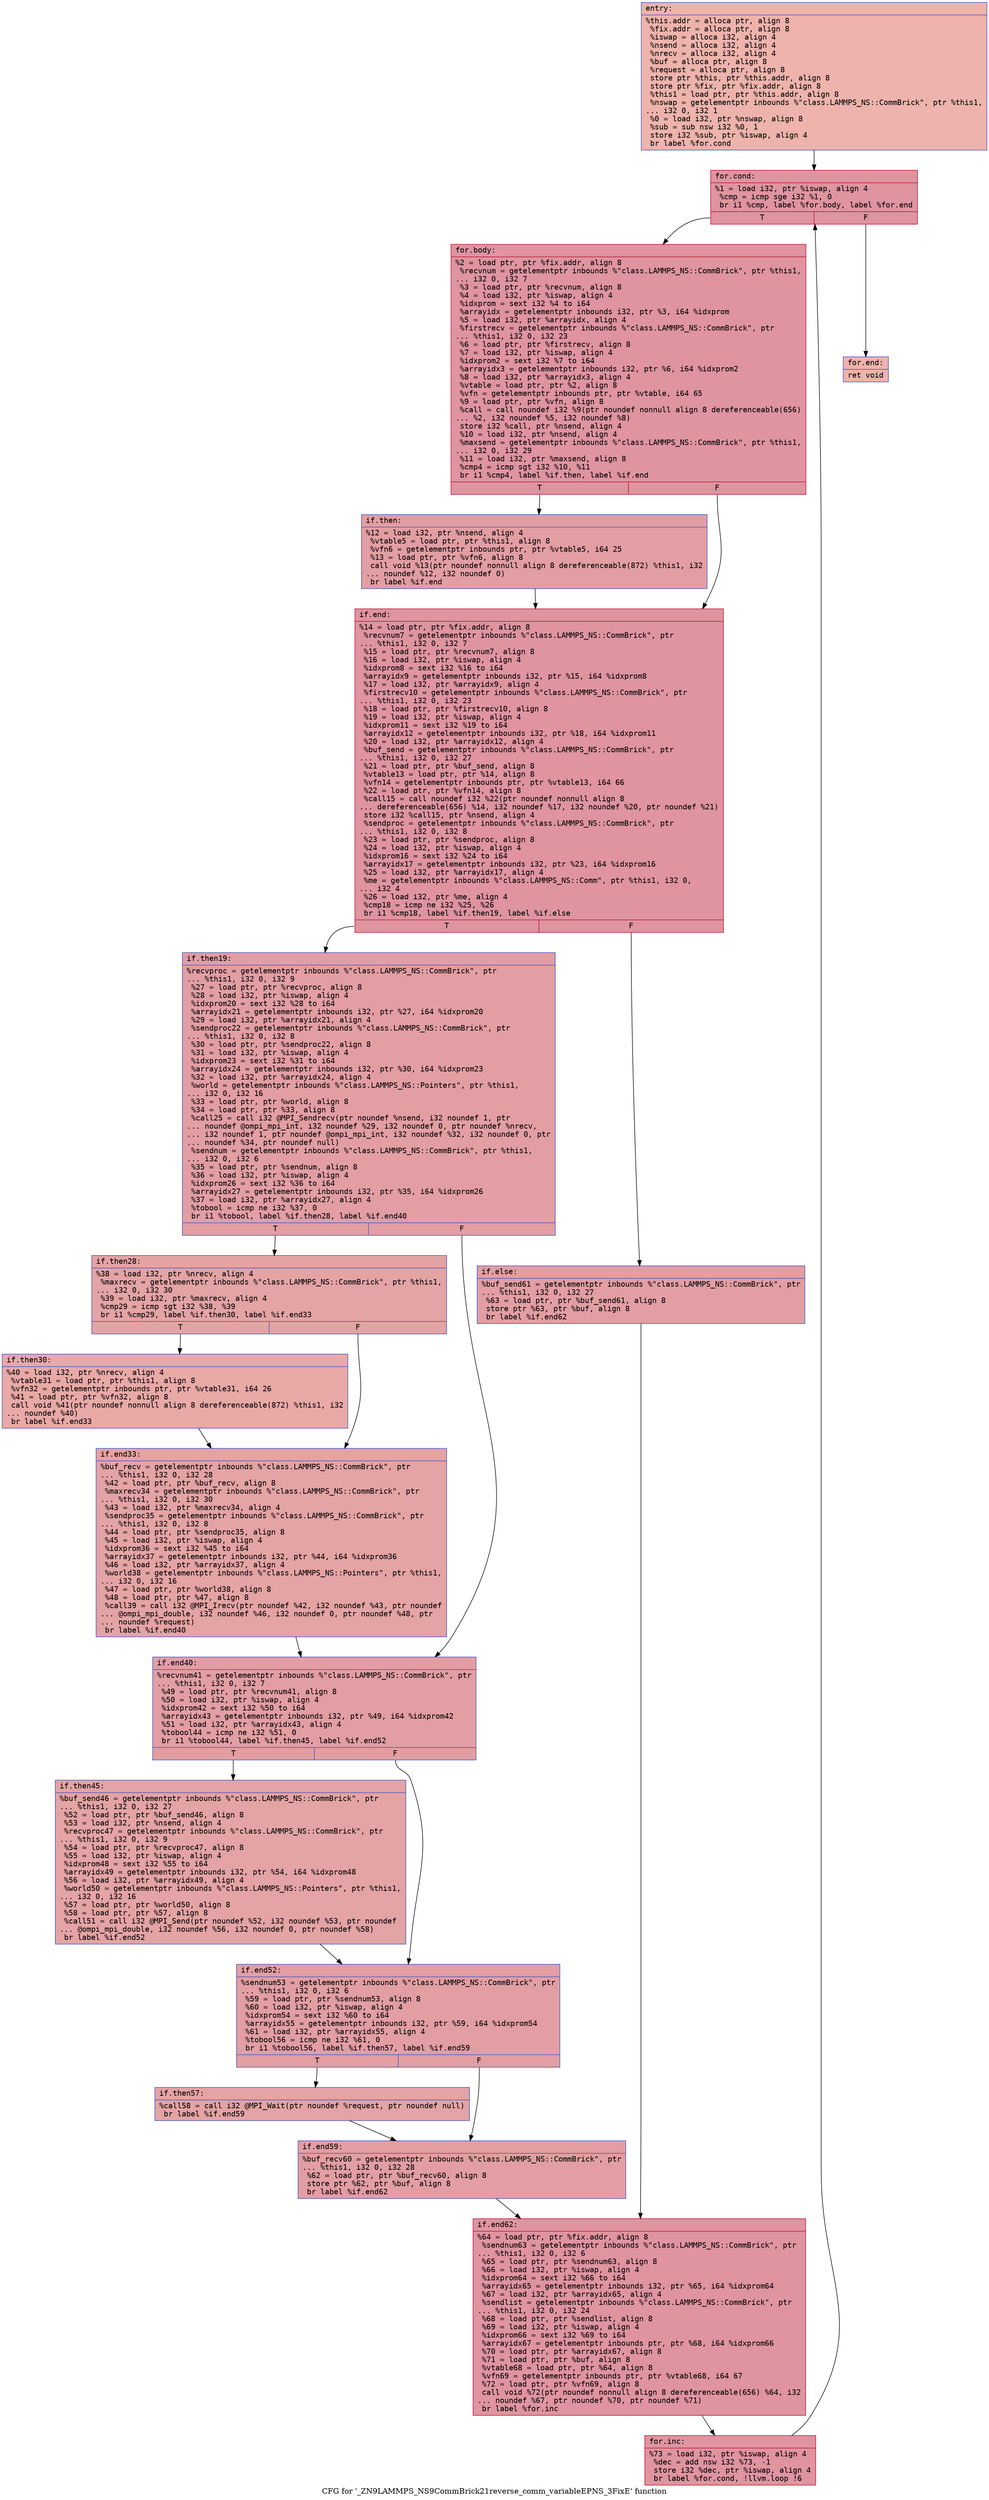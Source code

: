 digraph "CFG for '_ZN9LAMMPS_NS9CommBrick21reverse_comm_variableEPNS_3FixE' function" {
	label="CFG for '_ZN9LAMMPS_NS9CommBrick21reverse_comm_variableEPNS_3FixE' function";

	Node0x561fb30827e0 [shape=record,color="#3d50c3ff", style=filled, fillcolor="#d6524470" fontname="Courier",label="{entry:\l|  %this.addr = alloca ptr, align 8\l  %fix.addr = alloca ptr, align 8\l  %iswap = alloca i32, align 4\l  %nsend = alloca i32, align 4\l  %nrecv = alloca i32, align 4\l  %buf = alloca ptr, align 8\l  %request = alloca ptr, align 8\l  store ptr %this, ptr %this.addr, align 8\l  store ptr %fix, ptr %fix.addr, align 8\l  %this1 = load ptr, ptr %this.addr, align 8\l  %nswap = getelementptr inbounds %\"class.LAMMPS_NS::CommBrick\", ptr %this1,\l... i32 0, i32 1\l  %0 = load i32, ptr %nswap, align 8\l  %sub = sub nsw i32 %0, 1\l  store i32 %sub, ptr %iswap, align 4\l  br label %for.cond\l}"];
	Node0x561fb30827e0 -> Node0x561fb3084460[tooltip="entry -> for.cond\nProbability 100.00%" ];
	Node0x561fb3084460 [shape=record,color="#b70d28ff", style=filled, fillcolor="#b70d2870" fontname="Courier",label="{for.cond:\l|  %1 = load i32, ptr %iswap, align 4\l  %cmp = icmp sge i32 %1, 0\l  br i1 %cmp, label %for.body, label %for.end\l|{<s0>T|<s1>F}}"];
	Node0x561fb3084460:s0 -> Node0x561fb3084680[tooltip="for.cond -> for.body\nProbability 96.88%" ];
	Node0x561fb3084460:s1 -> Node0x561fb3084700[tooltip="for.cond -> for.end\nProbability 3.12%" ];
	Node0x561fb3084680 [shape=record,color="#b70d28ff", style=filled, fillcolor="#b70d2870" fontname="Courier",label="{for.body:\l|  %2 = load ptr, ptr %fix.addr, align 8\l  %recvnum = getelementptr inbounds %\"class.LAMMPS_NS::CommBrick\", ptr %this1,\l... i32 0, i32 7\l  %3 = load ptr, ptr %recvnum, align 8\l  %4 = load i32, ptr %iswap, align 4\l  %idxprom = sext i32 %4 to i64\l  %arrayidx = getelementptr inbounds i32, ptr %3, i64 %idxprom\l  %5 = load i32, ptr %arrayidx, align 4\l  %firstrecv = getelementptr inbounds %\"class.LAMMPS_NS::CommBrick\", ptr\l... %this1, i32 0, i32 23\l  %6 = load ptr, ptr %firstrecv, align 8\l  %7 = load i32, ptr %iswap, align 4\l  %idxprom2 = sext i32 %7 to i64\l  %arrayidx3 = getelementptr inbounds i32, ptr %6, i64 %idxprom2\l  %8 = load i32, ptr %arrayidx3, align 4\l  %vtable = load ptr, ptr %2, align 8\l  %vfn = getelementptr inbounds ptr, ptr %vtable, i64 65\l  %9 = load ptr, ptr %vfn, align 8\l  %call = call noundef i32 %9(ptr noundef nonnull align 8 dereferenceable(656)\l... %2, i32 noundef %5, i32 noundef %8)\l  store i32 %call, ptr %nsend, align 4\l  %10 = load i32, ptr %nsend, align 4\l  %maxsend = getelementptr inbounds %\"class.LAMMPS_NS::CommBrick\", ptr %this1,\l... i32 0, i32 29\l  %11 = load i32, ptr %maxsend, align 8\l  %cmp4 = icmp sgt i32 %10, %11\l  br i1 %cmp4, label %if.then, label %if.end\l|{<s0>T|<s1>F}}"];
	Node0x561fb3084680:s0 -> Node0x561fb30857e0[tooltip="for.body -> if.then\nProbability 50.00%" ];
	Node0x561fb3084680:s1 -> Node0x561fb3085830[tooltip="for.body -> if.end\nProbability 50.00%" ];
	Node0x561fb30857e0 [shape=record,color="#3d50c3ff", style=filled, fillcolor="#be242e70" fontname="Courier",label="{if.then:\l|  %12 = load i32, ptr %nsend, align 4\l  %vtable5 = load ptr, ptr %this1, align 8\l  %vfn6 = getelementptr inbounds ptr, ptr %vtable5, i64 25\l  %13 = load ptr, ptr %vfn6, align 8\l  call void %13(ptr noundef nonnull align 8 dereferenceable(872) %this1, i32\l... noundef %12, i32 noundef 0)\l  br label %if.end\l}"];
	Node0x561fb30857e0 -> Node0x561fb3085830[tooltip="if.then -> if.end\nProbability 100.00%" ];
	Node0x561fb3085830 [shape=record,color="#b70d28ff", style=filled, fillcolor="#b70d2870" fontname="Courier",label="{if.end:\l|  %14 = load ptr, ptr %fix.addr, align 8\l  %recvnum7 = getelementptr inbounds %\"class.LAMMPS_NS::CommBrick\", ptr\l... %this1, i32 0, i32 7\l  %15 = load ptr, ptr %recvnum7, align 8\l  %16 = load i32, ptr %iswap, align 4\l  %idxprom8 = sext i32 %16 to i64\l  %arrayidx9 = getelementptr inbounds i32, ptr %15, i64 %idxprom8\l  %17 = load i32, ptr %arrayidx9, align 4\l  %firstrecv10 = getelementptr inbounds %\"class.LAMMPS_NS::CommBrick\", ptr\l... %this1, i32 0, i32 23\l  %18 = load ptr, ptr %firstrecv10, align 8\l  %19 = load i32, ptr %iswap, align 4\l  %idxprom11 = sext i32 %19 to i64\l  %arrayidx12 = getelementptr inbounds i32, ptr %18, i64 %idxprom11\l  %20 = load i32, ptr %arrayidx12, align 4\l  %buf_send = getelementptr inbounds %\"class.LAMMPS_NS::CommBrick\", ptr\l... %this1, i32 0, i32 27\l  %21 = load ptr, ptr %buf_send, align 8\l  %vtable13 = load ptr, ptr %14, align 8\l  %vfn14 = getelementptr inbounds ptr, ptr %vtable13, i64 66\l  %22 = load ptr, ptr %vfn14, align 8\l  %call15 = call noundef i32 %22(ptr noundef nonnull align 8\l... dereferenceable(656) %14, i32 noundef %17, i32 noundef %20, ptr noundef %21)\l  store i32 %call15, ptr %nsend, align 4\l  %sendproc = getelementptr inbounds %\"class.LAMMPS_NS::CommBrick\", ptr\l... %this1, i32 0, i32 8\l  %23 = load ptr, ptr %sendproc, align 8\l  %24 = load i32, ptr %iswap, align 4\l  %idxprom16 = sext i32 %24 to i64\l  %arrayidx17 = getelementptr inbounds i32, ptr %23, i64 %idxprom16\l  %25 = load i32, ptr %arrayidx17, align 4\l  %me = getelementptr inbounds %\"class.LAMMPS_NS::Comm\", ptr %this1, i32 0,\l... i32 4\l  %26 = load i32, ptr %me, align 4\l  %cmp18 = icmp ne i32 %25, %26\l  br i1 %cmp18, label %if.then19, label %if.else\l|{<s0>T|<s1>F}}"];
	Node0x561fb3085830:s0 -> Node0x561fb3086fc0[tooltip="if.end -> if.then19\nProbability 50.00%" ];
	Node0x561fb3085830:s1 -> Node0x561fb3087040[tooltip="if.end -> if.else\nProbability 50.00%" ];
	Node0x561fb3086fc0 [shape=record,color="#3d50c3ff", style=filled, fillcolor="#be242e70" fontname="Courier",label="{if.then19:\l|  %recvproc = getelementptr inbounds %\"class.LAMMPS_NS::CommBrick\", ptr\l... %this1, i32 0, i32 9\l  %27 = load ptr, ptr %recvproc, align 8\l  %28 = load i32, ptr %iswap, align 4\l  %idxprom20 = sext i32 %28 to i64\l  %arrayidx21 = getelementptr inbounds i32, ptr %27, i64 %idxprom20\l  %29 = load i32, ptr %arrayidx21, align 4\l  %sendproc22 = getelementptr inbounds %\"class.LAMMPS_NS::CommBrick\", ptr\l... %this1, i32 0, i32 8\l  %30 = load ptr, ptr %sendproc22, align 8\l  %31 = load i32, ptr %iswap, align 4\l  %idxprom23 = sext i32 %31 to i64\l  %arrayidx24 = getelementptr inbounds i32, ptr %30, i64 %idxprom23\l  %32 = load i32, ptr %arrayidx24, align 4\l  %world = getelementptr inbounds %\"class.LAMMPS_NS::Pointers\", ptr %this1,\l... i32 0, i32 16\l  %33 = load ptr, ptr %world, align 8\l  %34 = load ptr, ptr %33, align 8\l  %call25 = call i32 @MPI_Sendrecv(ptr noundef %nsend, i32 noundef 1, ptr\l... noundef @ompi_mpi_int, i32 noundef %29, i32 noundef 0, ptr noundef %nrecv,\l... i32 noundef 1, ptr noundef @ompi_mpi_int, i32 noundef %32, i32 noundef 0, ptr\l... noundef %34, ptr noundef null)\l  %sendnum = getelementptr inbounds %\"class.LAMMPS_NS::CommBrick\", ptr %this1,\l... i32 0, i32 6\l  %35 = load ptr, ptr %sendnum, align 8\l  %36 = load i32, ptr %iswap, align 4\l  %idxprom26 = sext i32 %36 to i64\l  %arrayidx27 = getelementptr inbounds i32, ptr %35, i64 %idxprom26\l  %37 = load i32, ptr %arrayidx27, align 4\l  %tobool = icmp ne i32 %37, 0\l  br i1 %tobool, label %if.then28, label %if.end40\l|{<s0>T|<s1>F}}"];
	Node0x561fb3086fc0:s0 -> Node0x561fb3088620[tooltip="if.then19 -> if.then28\nProbability 62.50%" ];
	Node0x561fb3086fc0:s1 -> Node0x561fb30886a0[tooltip="if.then19 -> if.end40\nProbability 37.50%" ];
	Node0x561fb3088620 [shape=record,color="#3d50c3ff", style=filled, fillcolor="#c32e3170" fontname="Courier",label="{if.then28:\l|  %38 = load i32, ptr %nrecv, align 4\l  %maxrecv = getelementptr inbounds %\"class.LAMMPS_NS::CommBrick\", ptr %this1,\l... i32 0, i32 30\l  %39 = load i32, ptr %maxrecv, align 4\l  %cmp29 = icmp sgt i32 %38, %39\l  br i1 %cmp29, label %if.then30, label %if.end33\l|{<s0>T|<s1>F}}"];
	Node0x561fb3088620:s0 -> Node0x561fb30889d0[tooltip="if.then28 -> if.then30\nProbability 50.00%" ];
	Node0x561fb3088620:s1 -> Node0x561fb3088a50[tooltip="if.then28 -> if.end33\nProbability 50.00%" ];
	Node0x561fb30889d0 [shape=record,color="#3d50c3ff", style=filled, fillcolor="#ca3b3770" fontname="Courier",label="{if.then30:\l|  %40 = load i32, ptr %nrecv, align 4\l  %vtable31 = load ptr, ptr %this1, align 8\l  %vfn32 = getelementptr inbounds ptr, ptr %vtable31, i64 26\l  %41 = load ptr, ptr %vfn32, align 8\l  call void %41(ptr noundef nonnull align 8 dereferenceable(872) %this1, i32\l... noundef %40)\l  br label %if.end33\l}"];
	Node0x561fb30889d0 -> Node0x561fb3088a50[tooltip="if.then30 -> if.end33\nProbability 100.00%" ];
	Node0x561fb3088a50 [shape=record,color="#3d50c3ff", style=filled, fillcolor="#c32e3170" fontname="Courier",label="{if.end33:\l|  %buf_recv = getelementptr inbounds %\"class.LAMMPS_NS::CommBrick\", ptr\l... %this1, i32 0, i32 28\l  %42 = load ptr, ptr %buf_recv, align 8\l  %maxrecv34 = getelementptr inbounds %\"class.LAMMPS_NS::CommBrick\", ptr\l... %this1, i32 0, i32 30\l  %43 = load i32, ptr %maxrecv34, align 4\l  %sendproc35 = getelementptr inbounds %\"class.LAMMPS_NS::CommBrick\", ptr\l... %this1, i32 0, i32 8\l  %44 = load ptr, ptr %sendproc35, align 8\l  %45 = load i32, ptr %iswap, align 4\l  %idxprom36 = sext i32 %45 to i64\l  %arrayidx37 = getelementptr inbounds i32, ptr %44, i64 %idxprom36\l  %46 = load i32, ptr %arrayidx37, align 4\l  %world38 = getelementptr inbounds %\"class.LAMMPS_NS::Pointers\", ptr %this1,\l... i32 0, i32 16\l  %47 = load ptr, ptr %world38, align 8\l  %48 = load ptr, ptr %47, align 8\l  %call39 = call i32 @MPI_Irecv(ptr noundef %42, i32 noundef %43, ptr noundef\l... @ompi_mpi_double, i32 noundef %46, i32 noundef 0, ptr noundef %48, ptr\l... noundef %request)\l  br label %if.end40\l}"];
	Node0x561fb3088a50 -> Node0x561fb30886a0[tooltip="if.end33 -> if.end40\nProbability 100.00%" ];
	Node0x561fb30886a0 [shape=record,color="#3d50c3ff", style=filled, fillcolor="#be242e70" fontname="Courier",label="{if.end40:\l|  %recvnum41 = getelementptr inbounds %\"class.LAMMPS_NS::CommBrick\", ptr\l... %this1, i32 0, i32 7\l  %49 = load ptr, ptr %recvnum41, align 8\l  %50 = load i32, ptr %iswap, align 4\l  %idxprom42 = sext i32 %50 to i64\l  %arrayidx43 = getelementptr inbounds i32, ptr %49, i64 %idxprom42\l  %51 = load i32, ptr %arrayidx43, align 4\l  %tobool44 = icmp ne i32 %51, 0\l  br i1 %tobool44, label %if.then45, label %if.end52\l|{<s0>T|<s1>F}}"];
	Node0x561fb30886a0:s0 -> Node0x561fb308a6f0[tooltip="if.end40 -> if.then45\nProbability 62.50%" ];
	Node0x561fb30886a0:s1 -> Node0x561fb308a770[tooltip="if.end40 -> if.end52\nProbability 37.50%" ];
	Node0x561fb308a6f0 [shape=record,color="#3d50c3ff", style=filled, fillcolor="#c32e3170" fontname="Courier",label="{if.then45:\l|  %buf_send46 = getelementptr inbounds %\"class.LAMMPS_NS::CommBrick\", ptr\l... %this1, i32 0, i32 27\l  %52 = load ptr, ptr %buf_send46, align 8\l  %53 = load i32, ptr %nsend, align 4\l  %recvproc47 = getelementptr inbounds %\"class.LAMMPS_NS::CommBrick\", ptr\l... %this1, i32 0, i32 9\l  %54 = load ptr, ptr %recvproc47, align 8\l  %55 = load i32, ptr %iswap, align 4\l  %idxprom48 = sext i32 %55 to i64\l  %arrayidx49 = getelementptr inbounds i32, ptr %54, i64 %idxprom48\l  %56 = load i32, ptr %arrayidx49, align 4\l  %world50 = getelementptr inbounds %\"class.LAMMPS_NS::Pointers\", ptr %this1,\l... i32 0, i32 16\l  %57 = load ptr, ptr %world50, align 8\l  %58 = load ptr, ptr %57, align 8\l  %call51 = call i32 @MPI_Send(ptr noundef %52, i32 noundef %53, ptr noundef\l... @ompi_mpi_double, i32 noundef %56, i32 noundef 0, ptr noundef %58)\l  br label %if.end52\l}"];
	Node0x561fb308a6f0 -> Node0x561fb308a770[tooltip="if.then45 -> if.end52\nProbability 100.00%" ];
	Node0x561fb308a770 [shape=record,color="#3d50c3ff", style=filled, fillcolor="#be242e70" fontname="Courier",label="{if.end52:\l|  %sendnum53 = getelementptr inbounds %\"class.LAMMPS_NS::CommBrick\", ptr\l... %this1, i32 0, i32 6\l  %59 = load ptr, ptr %sendnum53, align 8\l  %60 = load i32, ptr %iswap, align 4\l  %idxprom54 = sext i32 %60 to i64\l  %arrayidx55 = getelementptr inbounds i32, ptr %59, i64 %idxprom54\l  %61 = load i32, ptr %arrayidx55, align 4\l  %tobool56 = icmp ne i32 %61, 0\l  br i1 %tobool56, label %if.then57, label %if.end59\l|{<s0>T|<s1>F}}"];
	Node0x561fb308a770:s0 -> Node0x561fb308b710[tooltip="if.end52 -> if.then57\nProbability 62.50%" ];
	Node0x561fb308a770:s1 -> Node0x561fb308b790[tooltip="if.end52 -> if.end59\nProbability 37.50%" ];
	Node0x561fb308b710 [shape=record,color="#3d50c3ff", style=filled, fillcolor="#c32e3170" fontname="Courier",label="{if.then57:\l|  %call58 = call i32 @MPI_Wait(ptr noundef %request, ptr noundef null)\l  br label %if.end59\l}"];
	Node0x561fb308b710 -> Node0x561fb308b790[tooltip="if.then57 -> if.end59\nProbability 100.00%" ];
	Node0x561fb308b790 [shape=record,color="#3d50c3ff", style=filled, fillcolor="#be242e70" fontname="Courier",label="{if.end59:\l|  %buf_recv60 = getelementptr inbounds %\"class.LAMMPS_NS::CommBrick\", ptr\l... %this1, i32 0, i32 28\l  %62 = load ptr, ptr %buf_recv60, align 8\l  store ptr %62, ptr %buf, align 8\l  br label %if.end62\l}"];
	Node0x561fb308b790 -> Node0x561fb308bc70[tooltip="if.end59 -> if.end62\nProbability 100.00%" ];
	Node0x561fb3087040 [shape=record,color="#3d50c3ff", style=filled, fillcolor="#be242e70" fontname="Courier",label="{if.else:\l|  %buf_send61 = getelementptr inbounds %\"class.LAMMPS_NS::CommBrick\", ptr\l... %this1, i32 0, i32 27\l  %63 = load ptr, ptr %buf_send61, align 8\l  store ptr %63, ptr %buf, align 8\l  br label %if.end62\l}"];
	Node0x561fb3087040 -> Node0x561fb308bc70[tooltip="if.else -> if.end62\nProbability 100.00%" ];
	Node0x561fb308bc70 [shape=record,color="#b70d28ff", style=filled, fillcolor="#b70d2870" fontname="Courier",label="{if.end62:\l|  %64 = load ptr, ptr %fix.addr, align 8\l  %sendnum63 = getelementptr inbounds %\"class.LAMMPS_NS::CommBrick\", ptr\l... %this1, i32 0, i32 6\l  %65 = load ptr, ptr %sendnum63, align 8\l  %66 = load i32, ptr %iswap, align 4\l  %idxprom64 = sext i32 %66 to i64\l  %arrayidx65 = getelementptr inbounds i32, ptr %65, i64 %idxprom64\l  %67 = load i32, ptr %arrayidx65, align 4\l  %sendlist = getelementptr inbounds %\"class.LAMMPS_NS::CommBrick\", ptr\l... %this1, i32 0, i32 24\l  %68 = load ptr, ptr %sendlist, align 8\l  %69 = load i32, ptr %iswap, align 4\l  %idxprom66 = sext i32 %69 to i64\l  %arrayidx67 = getelementptr inbounds ptr, ptr %68, i64 %idxprom66\l  %70 = load ptr, ptr %arrayidx67, align 8\l  %71 = load ptr, ptr %buf, align 8\l  %vtable68 = load ptr, ptr %64, align 8\l  %vfn69 = getelementptr inbounds ptr, ptr %vtable68, i64 67\l  %72 = load ptr, ptr %vfn69, align 8\l  call void %72(ptr noundef nonnull align 8 dereferenceable(656) %64, i32\l... noundef %67, ptr noundef %70, ptr noundef %71)\l  br label %for.inc\l}"];
	Node0x561fb308bc70 -> Node0x561fb308d230[tooltip="if.end62 -> for.inc\nProbability 100.00%" ];
	Node0x561fb308d230 [shape=record,color="#b70d28ff", style=filled, fillcolor="#b70d2870" fontname="Courier",label="{for.inc:\l|  %73 = load i32, ptr %iswap, align 4\l  %dec = add nsw i32 %73, -1\l  store i32 %dec, ptr %iswap, align 4\l  br label %for.cond, !llvm.loop !6\l}"];
	Node0x561fb308d230 -> Node0x561fb3084460[tooltip="for.inc -> for.cond\nProbability 100.00%" ];
	Node0x561fb3084700 [shape=record,color="#3d50c3ff", style=filled, fillcolor="#d6524470" fontname="Courier",label="{for.end:\l|  ret void\l}"];
}
